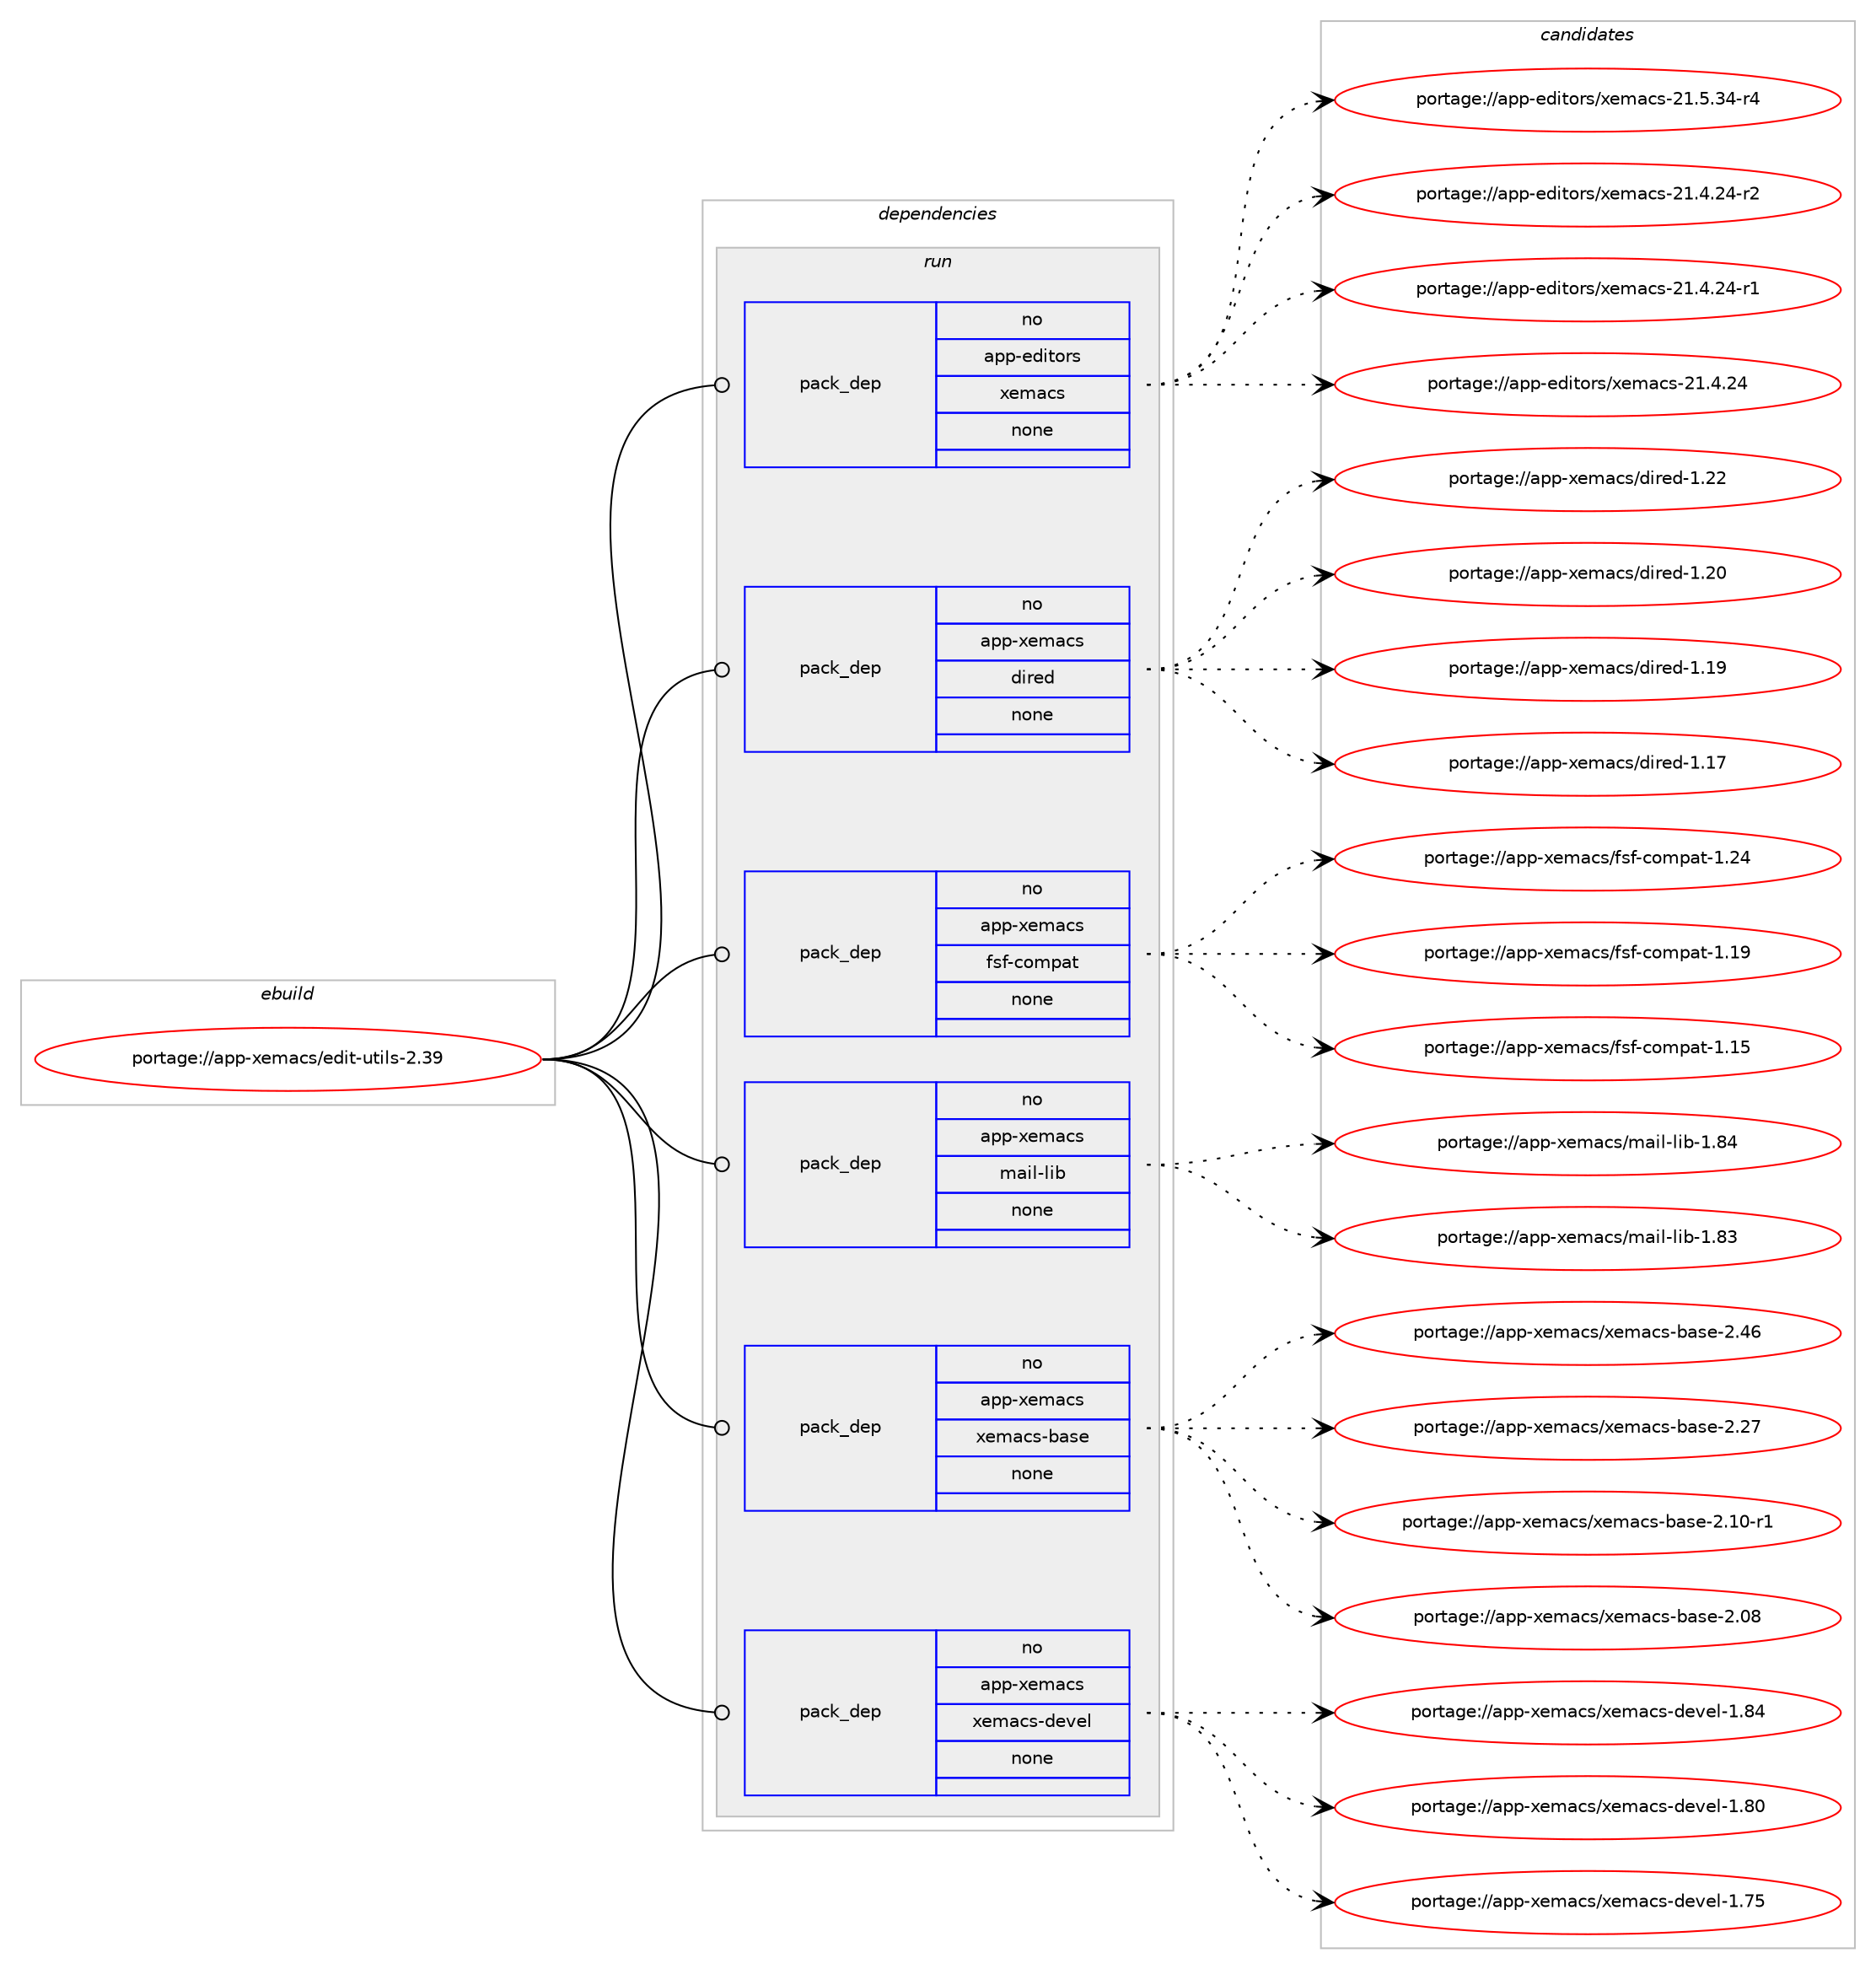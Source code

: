 digraph prolog {

# *************
# Graph options
# *************

newrank=true;
concentrate=true;
compound=true;
graph [rankdir=LR,fontname=Helvetica,fontsize=10,ranksep=1.5];#, ranksep=2.5, nodesep=0.2];
edge  [arrowhead=vee];
node  [fontname=Helvetica,fontsize=10];

# **********
# The ebuild
# **********

subgraph cluster_leftcol {
color=gray;
rank=same;
label=<<i>ebuild</i>>;
id [label="portage://app-xemacs/edit-utils-2.39", color=red, width=4, href="../app-xemacs/edit-utils-2.39.svg"];
}

# ****************
# The dependencies
# ****************

subgraph cluster_midcol {
color=gray;
label=<<i>dependencies</i>>;
subgraph cluster_compile {
fillcolor="#eeeeee";
style=filled;
label=<<i>compile</i>>;
}
subgraph cluster_compileandrun {
fillcolor="#eeeeee";
style=filled;
label=<<i>compile and run</i>>;
}
subgraph cluster_run {
fillcolor="#eeeeee";
style=filled;
label=<<i>run</i>>;
subgraph pack441960 {
dependency588448 [label=<<TABLE BORDER="0" CELLBORDER="1" CELLSPACING="0" CELLPADDING="4" WIDTH="220"><TR><TD ROWSPAN="6" CELLPADDING="30">pack_dep</TD></TR><TR><TD WIDTH="110">no</TD></TR><TR><TD>app-editors</TD></TR><TR><TD>xemacs</TD></TR><TR><TD>none</TD></TR><TR><TD></TD></TR></TABLE>>, shape=none, color=blue];
}
id:e -> dependency588448:w [weight=20,style="solid",arrowhead="odot"];
subgraph pack441961 {
dependency588449 [label=<<TABLE BORDER="0" CELLBORDER="1" CELLSPACING="0" CELLPADDING="4" WIDTH="220"><TR><TD ROWSPAN="6" CELLPADDING="30">pack_dep</TD></TR><TR><TD WIDTH="110">no</TD></TR><TR><TD>app-xemacs</TD></TR><TR><TD>dired</TD></TR><TR><TD>none</TD></TR><TR><TD></TD></TR></TABLE>>, shape=none, color=blue];
}
id:e -> dependency588449:w [weight=20,style="solid",arrowhead="odot"];
subgraph pack441962 {
dependency588450 [label=<<TABLE BORDER="0" CELLBORDER="1" CELLSPACING="0" CELLPADDING="4" WIDTH="220"><TR><TD ROWSPAN="6" CELLPADDING="30">pack_dep</TD></TR><TR><TD WIDTH="110">no</TD></TR><TR><TD>app-xemacs</TD></TR><TR><TD>fsf-compat</TD></TR><TR><TD>none</TD></TR><TR><TD></TD></TR></TABLE>>, shape=none, color=blue];
}
id:e -> dependency588450:w [weight=20,style="solid",arrowhead="odot"];
subgraph pack441963 {
dependency588451 [label=<<TABLE BORDER="0" CELLBORDER="1" CELLSPACING="0" CELLPADDING="4" WIDTH="220"><TR><TD ROWSPAN="6" CELLPADDING="30">pack_dep</TD></TR><TR><TD WIDTH="110">no</TD></TR><TR><TD>app-xemacs</TD></TR><TR><TD>mail-lib</TD></TR><TR><TD>none</TD></TR><TR><TD></TD></TR></TABLE>>, shape=none, color=blue];
}
id:e -> dependency588451:w [weight=20,style="solid",arrowhead="odot"];
subgraph pack441964 {
dependency588452 [label=<<TABLE BORDER="0" CELLBORDER="1" CELLSPACING="0" CELLPADDING="4" WIDTH="220"><TR><TD ROWSPAN="6" CELLPADDING="30">pack_dep</TD></TR><TR><TD WIDTH="110">no</TD></TR><TR><TD>app-xemacs</TD></TR><TR><TD>xemacs-base</TD></TR><TR><TD>none</TD></TR><TR><TD></TD></TR></TABLE>>, shape=none, color=blue];
}
id:e -> dependency588452:w [weight=20,style="solid",arrowhead="odot"];
subgraph pack441965 {
dependency588453 [label=<<TABLE BORDER="0" CELLBORDER="1" CELLSPACING="0" CELLPADDING="4" WIDTH="220"><TR><TD ROWSPAN="6" CELLPADDING="30">pack_dep</TD></TR><TR><TD WIDTH="110">no</TD></TR><TR><TD>app-xemacs</TD></TR><TR><TD>xemacs-devel</TD></TR><TR><TD>none</TD></TR><TR><TD></TD></TR></TABLE>>, shape=none, color=blue];
}
id:e -> dependency588453:w [weight=20,style="solid",arrowhead="odot"];
}
}

# **************
# The candidates
# **************

subgraph cluster_choices {
rank=same;
color=gray;
label=<<i>candidates</i>>;

subgraph choice441960 {
color=black;
nodesep=1;
choice971121124510110010511611111411547120101109979911545504946534651524511452 [label="portage://app-editors/xemacs-21.5.34-r4", color=red, width=4,href="../app-editors/xemacs-21.5.34-r4.svg"];
choice971121124510110010511611111411547120101109979911545504946524650524511450 [label="portage://app-editors/xemacs-21.4.24-r2", color=red, width=4,href="../app-editors/xemacs-21.4.24-r2.svg"];
choice971121124510110010511611111411547120101109979911545504946524650524511449 [label="portage://app-editors/xemacs-21.4.24-r1", color=red, width=4,href="../app-editors/xemacs-21.4.24-r1.svg"];
choice97112112451011001051161111141154712010110997991154550494652465052 [label="portage://app-editors/xemacs-21.4.24", color=red, width=4,href="../app-editors/xemacs-21.4.24.svg"];
dependency588448:e -> choice971121124510110010511611111411547120101109979911545504946534651524511452:w [style=dotted,weight="100"];
dependency588448:e -> choice971121124510110010511611111411547120101109979911545504946524650524511450:w [style=dotted,weight="100"];
dependency588448:e -> choice971121124510110010511611111411547120101109979911545504946524650524511449:w [style=dotted,weight="100"];
dependency588448:e -> choice97112112451011001051161111141154712010110997991154550494652465052:w [style=dotted,weight="100"];
}
subgraph choice441961 {
color=black;
nodesep=1;
choice97112112451201011099799115471001051141011004549465050 [label="portage://app-xemacs/dired-1.22", color=red, width=4,href="../app-xemacs/dired-1.22.svg"];
choice97112112451201011099799115471001051141011004549465048 [label="portage://app-xemacs/dired-1.20", color=red, width=4,href="../app-xemacs/dired-1.20.svg"];
choice97112112451201011099799115471001051141011004549464957 [label="portage://app-xemacs/dired-1.19", color=red, width=4,href="../app-xemacs/dired-1.19.svg"];
choice97112112451201011099799115471001051141011004549464955 [label="portage://app-xemacs/dired-1.17", color=red, width=4,href="../app-xemacs/dired-1.17.svg"];
dependency588449:e -> choice97112112451201011099799115471001051141011004549465050:w [style=dotted,weight="100"];
dependency588449:e -> choice97112112451201011099799115471001051141011004549465048:w [style=dotted,weight="100"];
dependency588449:e -> choice97112112451201011099799115471001051141011004549464957:w [style=dotted,weight="100"];
dependency588449:e -> choice97112112451201011099799115471001051141011004549464955:w [style=dotted,weight="100"];
}
subgraph choice441962 {
color=black;
nodesep=1;
choice97112112451201011099799115471021151024599111109112971164549465052 [label="portage://app-xemacs/fsf-compat-1.24", color=red, width=4,href="../app-xemacs/fsf-compat-1.24.svg"];
choice97112112451201011099799115471021151024599111109112971164549464957 [label="portage://app-xemacs/fsf-compat-1.19", color=red, width=4,href="../app-xemacs/fsf-compat-1.19.svg"];
choice97112112451201011099799115471021151024599111109112971164549464953 [label="portage://app-xemacs/fsf-compat-1.15", color=red, width=4,href="../app-xemacs/fsf-compat-1.15.svg"];
dependency588450:e -> choice97112112451201011099799115471021151024599111109112971164549465052:w [style=dotted,weight="100"];
dependency588450:e -> choice97112112451201011099799115471021151024599111109112971164549464957:w [style=dotted,weight="100"];
dependency588450:e -> choice97112112451201011099799115471021151024599111109112971164549464953:w [style=dotted,weight="100"];
}
subgraph choice441963 {
color=black;
nodesep=1;
choice97112112451201011099799115471099710510845108105984549465652 [label="portage://app-xemacs/mail-lib-1.84", color=red, width=4,href="../app-xemacs/mail-lib-1.84.svg"];
choice97112112451201011099799115471099710510845108105984549465651 [label="portage://app-xemacs/mail-lib-1.83", color=red, width=4,href="../app-xemacs/mail-lib-1.83.svg"];
dependency588451:e -> choice97112112451201011099799115471099710510845108105984549465652:w [style=dotted,weight="100"];
dependency588451:e -> choice97112112451201011099799115471099710510845108105984549465651:w [style=dotted,weight="100"];
}
subgraph choice441964 {
color=black;
nodesep=1;
choice971121124512010110997991154712010110997991154598971151014550465254 [label="portage://app-xemacs/xemacs-base-2.46", color=red, width=4,href="../app-xemacs/xemacs-base-2.46.svg"];
choice971121124512010110997991154712010110997991154598971151014550465055 [label="portage://app-xemacs/xemacs-base-2.27", color=red, width=4,href="../app-xemacs/xemacs-base-2.27.svg"];
choice9711211245120101109979911547120101109979911545989711510145504649484511449 [label="portage://app-xemacs/xemacs-base-2.10-r1", color=red, width=4,href="../app-xemacs/xemacs-base-2.10-r1.svg"];
choice971121124512010110997991154712010110997991154598971151014550464856 [label="portage://app-xemacs/xemacs-base-2.08", color=red, width=4,href="../app-xemacs/xemacs-base-2.08.svg"];
dependency588452:e -> choice971121124512010110997991154712010110997991154598971151014550465254:w [style=dotted,weight="100"];
dependency588452:e -> choice971121124512010110997991154712010110997991154598971151014550465055:w [style=dotted,weight="100"];
dependency588452:e -> choice9711211245120101109979911547120101109979911545989711510145504649484511449:w [style=dotted,weight="100"];
dependency588452:e -> choice971121124512010110997991154712010110997991154598971151014550464856:w [style=dotted,weight="100"];
}
subgraph choice441965 {
color=black;
nodesep=1;
choice97112112451201011099799115471201011099799115451001011181011084549465652 [label="portage://app-xemacs/xemacs-devel-1.84", color=red, width=4,href="../app-xemacs/xemacs-devel-1.84.svg"];
choice97112112451201011099799115471201011099799115451001011181011084549465648 [label="portage://app-xemacs/xemacs-devel-1.80", color=red, width=4,href="../app-xemacs/xemacs-devel-1.80.svg"];
choice97112112451201011099799115471201011099799115451001011181011084549465553 [label="portage://app-xemacs/xemacs-devel-1.75", color=red, width=4,href="../app-xemacs/xemacs-devel-1.75.svg"];
dependency588453:e -> choice97112112451201011099799115471201011099799115451001011181011084549465652:w [style=dotted,weight="100"];
dependency588453:e -> choice97112112451201011099799115471201011099799115451001011181011084549465648:w [style=dotted,weight="100"];
dependency588453:e -> choice97112112451201011099799115471201011099799115451001011181011084549465553:w [style=dotted,weight="100"];
}
}

}

